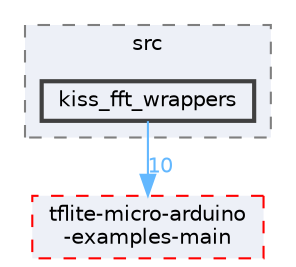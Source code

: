 digraph "Arduino/GetStartedWithMachineLearningOnArduino/tflite-micro-main/signal/src/kiss_fft_wrappers"
{
 // LATEX_PDF_SIZE
  bgcolor="transparent";
  edge [fontname=Helvetica,fontsize=10,labelfontname=Helvetica,labelfontsize=10];
  node [fontname=Helvetica,fontsize=10,shape=box,height=0.2,width=0.4];
  compound=true
  subgraph clusterdir_f3dcc7a3e7501157a34132ac60ef26a4 {
    graph [ bgcolor="#edf0f7", pencolor="grey50", label="src", fontname=Helvetica,fontsize=10 style="filled,dashed", URL="dir_f3dcc7a3e7501157a34132ac60ef26a4.html",tooltip=""]
  dir_d761b689cbc26f9fa3d18349dfc89317 [label="kiss_fft_wrappers", fillcolor="#edf0f7", color="grey25", style="filled,bold", URL="dir_d761b689cbc26f9fa3d18349dfc89317.html",tooltip=""];
  }
  dir_0d2ed21f8b79a9b0d8abfa821a489de0 [label="tflite-micro-arduino\l-examples-main", fillcolor="#edf0f7", color="red", style="filled,dashed", URL="dir_0d2ed21f8b79a9b0d8abfa821a489de0.html",tooltip=""];
  dir_d761b689cbc26f9fa3d18349dfc89317->dir_0d2ed21f8b79a9b0d8abfa821a489de0 [headlabel="10", labeldistance=1.5 headhref="dir_000167_000335.html" href="dir_000167_000335.html" color="steelblue1" fontcolor="steelblue1"];
}
